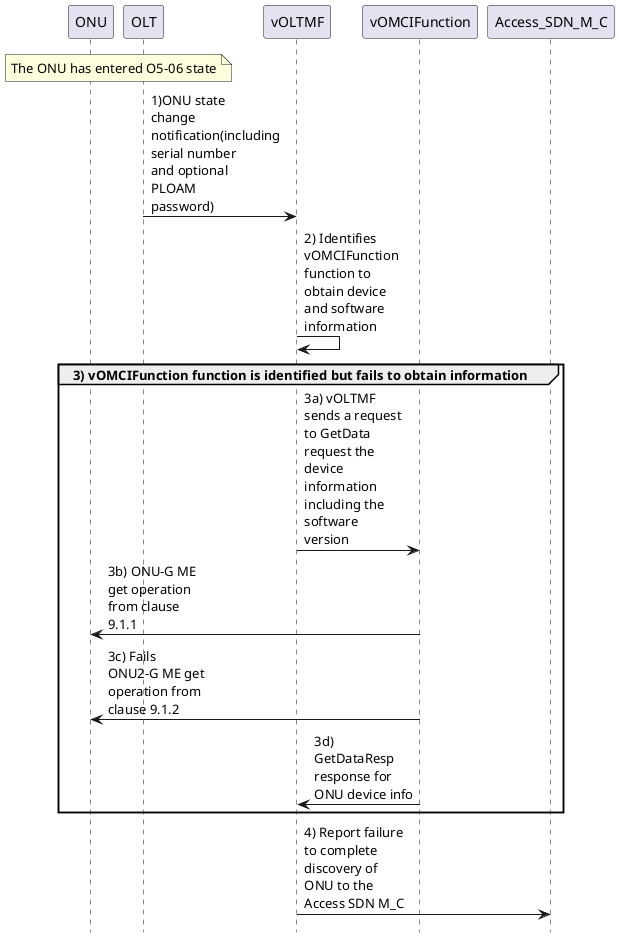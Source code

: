 @startuml
'comment: Failed ONU automatic discovery
skinparam maxMessageSize 100
participant ONU
participant OLT
participant vOLTMF
participant vOMCIFunction
participant Access_SDN_M_C
hide footbox

note over ONU, OLT
The ONU has entered O5-06 state
end note

OLT -> vOLTMF: 1)ONU state change notification(including serial number and optional PLOAM password)
vOLTMF -> vOLTMF: 2) Identifies vOMCIFunction function to obtain device and software information
group 3) vOMCIFunction function is identified but fails to obtain information
vOLTMF -> vOMCIFunction: 3a) vOLTMF sends a request to GetData request the device information including the software version
vOMCIFunction -> ONU: 3b) ONU-G ME get operation from clause 9.1.1
vOMCIFunction -> ONU: 3c) Fails ONU2-G ME get operation from clause 9.1.2
vOMCIFunction -> vOLTMF: 3d) GetDataResp response for ONU device info
end
vOLTMF -> Access_SDN_M_C: 4) Report failure to complete discovery of ONU to the Access SDN M_C
@enduml
